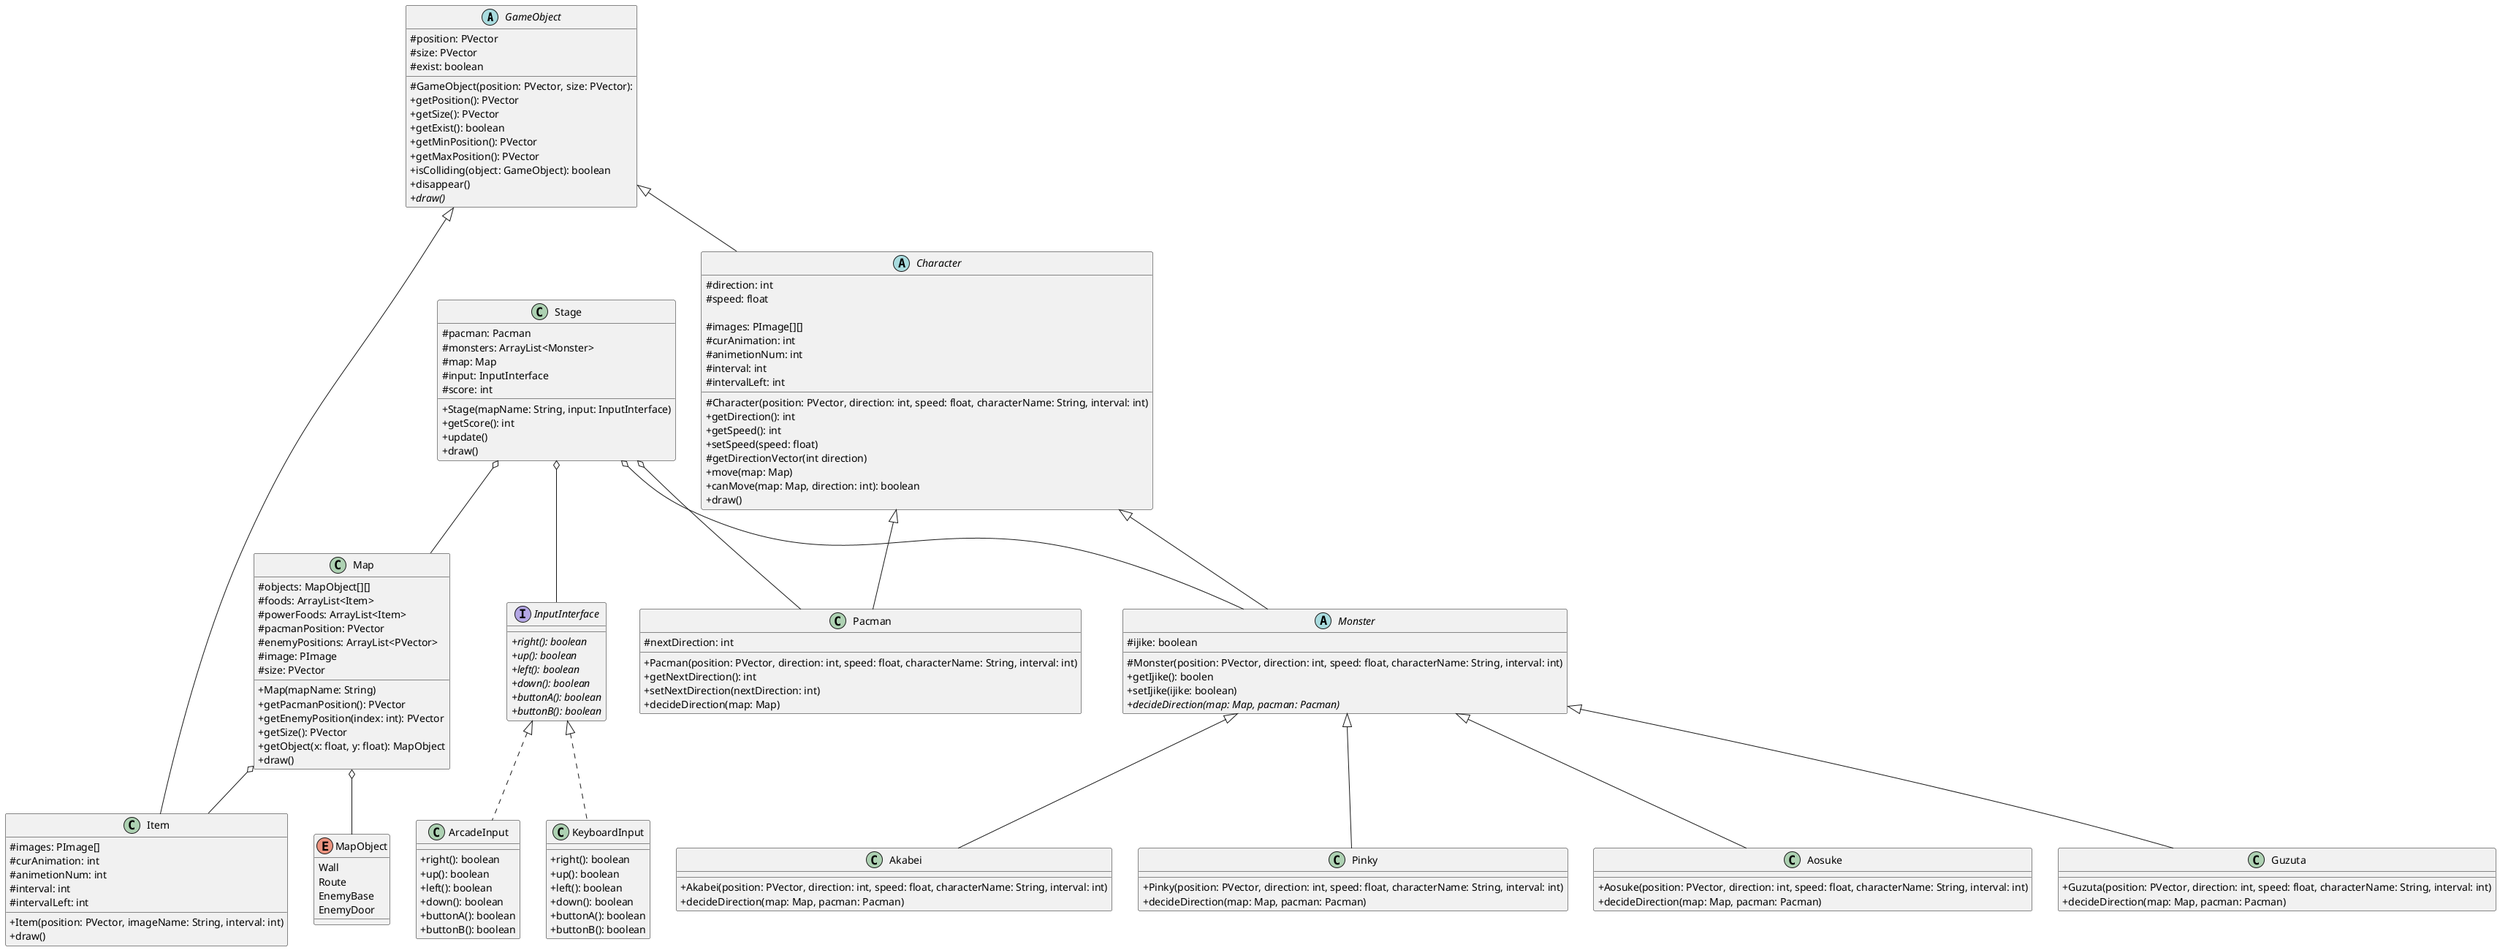 @startuml pacman

skinparam Shadowing false
skinparam classAttributeIconSize 0

GameObject <|-- Character
GameObject <|-- Item
Character <|-- Pacman
InputInterface <|.. KeyboardInput
InputInterface <|.. ArcadeInput
Character <|-- Monster
Monster <|-- Akabei
Monster <|-- Pinky
Monster <|-- Aosuke
Monster <|-- Guzuta
Stage o-- Pacman
Stage o-- Monster
Stage o-- Map
Stage o-- InputInterface
Map o-- Item
Map o-- MapObject

abstract class GameObject {
    # position: PVector
    # size: PVector
    # exist: boolean

    # GameObject(position: PVector, size: PVector): 
    + getPosition(): PVector
    + getSize(): PVector
    + getExist(): boolean
    + getMinPosition(): PVector
    + getMaxPosition(): PVector
    + isColliding(object: GameObject): boolean
    + disappear()
    + {abstract} draw()
}

abstract class Character {
    # direction: int
    # speed: float

    # images: PImage[][]
    # curAnimation: int
    # animetionNum: int
    # interval: int
    # intervalLeft: int

    # Character(position: PVector, direction: int, speed: float, characterName: String, interval: int)
    + getDirection(): int
    + getSpeed(): int
    + setSpeed(speed: float)
    # getDirectionVector(int direction)
    + move(map: Map)
    + canMove(map: Map, direction: int): boolean
    + draw()
}

class Pacman {
    # nextDirection: int

    + Pacman(position: PVector, direction: int, speed: float, characterName: String, interval: int)
    + getNextDirection(): int
    + setNextDirection(nextDirection: int)
    + decideDirection(map: Map)
}

abstract class Monster {
    # ijike: boolean

    # Monster(position: PVector, direction: int, speed: float, characterName: String, interval: int)
    + getIjike(): boolen
    + setIjike(ijike: boolean)
    + {abstract} decideDirection(map: Map, pacman: Pacman)
}

class Akabei {
    + Akabei(position: PVector, direction: int, speed: float, characterName: String, interval: int)
    + decideDirection(map: Map, pacman: Pacman)
}

class Pinky {
    + Pinky(position: PVector, direction: int, speed: float, characterName: String, interval: int)
    + decideDirection(map: Map, pacman: Pacman)
}

class Aosuke {
    + Aosuke(position: PVector, direction: int, speed: float, characterName: String, interval: int)
    + decideDirection(map: Map, pacman: Pacman)
}

class Guzuta {
    + Guzuta(position: PVector, direction: int, speed: float, characterName: String, interval: int)
    + decideDirection(map: Map, pacman: Pacman)
}

class Stage {
    # pacman: Pacman
    # monsters: ArrayList<Monster>
    # map: Map
    # input: InputInterface
    # score: int

    + Stage(mapName: String, input: InputInterface)
    + getScore(): int
    + update()
    + draw()
}

class Map {
    # objects: MapObject[][]
    # foods: ArrayList<Item>
    # powerFoods: ArrayList<Item>
    # pacmanPosition: PVector
    # enemyPositions: ArrayList<PVector>
    # image: PImage
    # size: PVector

    + Map(mapName: String)
    + getPacmanPosition(): PVector
    + getEnemyPosition(index: int): PVector
    + getSize(): PVector
    + getObject(x: float, y: float): MapObject
    + draw()
}

class Item {
    # images: PImage[]
    # curAnimation: int
    # animetionNum: int
    # interval: int
    # intervalLeft: int

    + Item(position: PVector, imageName: String, interval: int)
    + draw()
}

enum MapObject {
    Wall
    Route
    EnemyBase
    EnemyDoor
}

interface InputInterface {
    + {abstract} right(): boolean
    + {abstract} up(): boolean
    + {abstract} left(): boolean
    + {abstract} down(): boolean
    + {abstract} buttonA(): boolean
    + {abstract} buttonB(): boolean
}

class KeyboardInput {
    + right(): boolean
    + up(): boolean
    + left(): boolean
    + down(): boolean
    + buttonA(): boolean
    + buttonB(): boolean
}

class ArcadeInput {
    + right(): boolean
    + up(): boolean
    + left(): boolean
    + down(): boolean
    + buttonA(): boolean
    + buttonB(): boolean
}

@enduml

